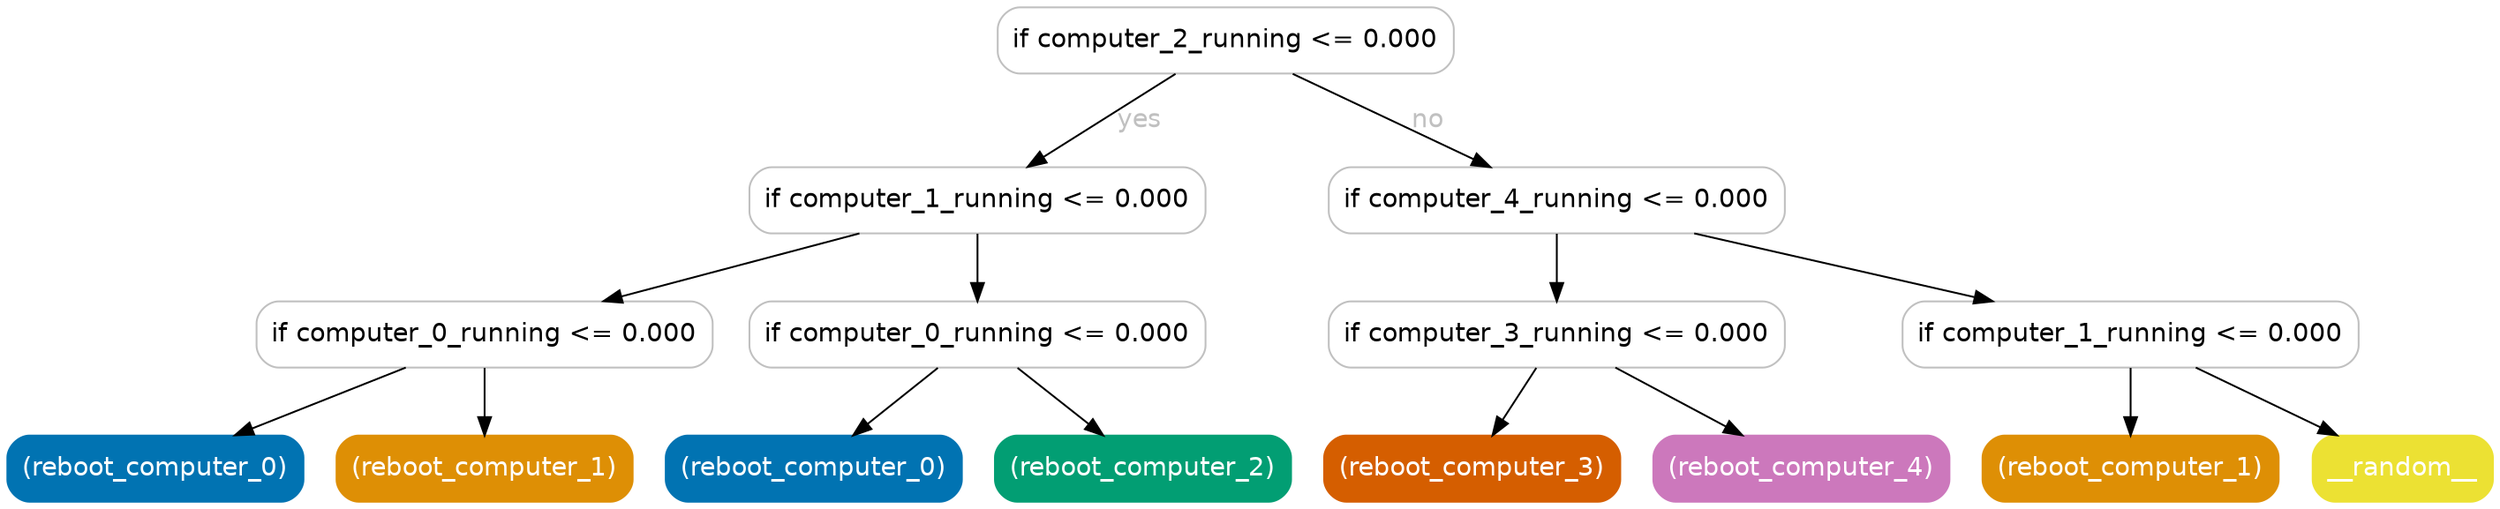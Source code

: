 digraph Tree {
	graph [bb="0,0,1351.5,269"];
	node [color=gray,
		fillcolor=white,
		fontname=helvetica,
		label="\N",
		shape=box,
		style="filled, rounded"
	];
	edge [fontname=helvetica];
	0	[height=0.5,
		label="if computer_2_running <= 0.000",
		pos="662.5,251",
		width=3.4444];
	1	[height=0.5,
		label="if computer_1_running <= 0.000",
		pos="527.5,164",
		width=3.4444];
	0 -> 1	[fontcolor=gray,
		label=yes,
		lp="616,207.5",
		pos="e,554.78,182.18 635.18,232.8 614.5,219.78 585.92,201.78 563.39,187.6"];
	8	[height=0.5,
		label="if computer_4_running <= 0.000",
		pos="842.5,164",
		width=3.4444];
	0 -> 8	[fontcolor=gray,
		label=no,
		lp="772.5,207.5",
		pos="e,806.44,182.03 698.93,232.8 727.32,219.39 766.9,200.7 797.31,186.34"];
	2	[height=0.5,
		label="if computer_0_running <= 0.000",
		pos="259.5,91",
		width=3.4444];
	1 -> 2	[fontcolor=gray,
		pos="e,324.1,109.11 463.31,145.99 424.4,135.68 374.59,122.49 333.95,111.72"];
	5	[height=0.5,
		label="if computer_0_running <= 0.000",
		pos="527.5,91",
		width=3.4444];
	1 -> 5	[fontcolor=gray,
		pos="e,527.5,109.03 527.5,145.81 527.5,137.79 527.5,128.05 527.5,119.07"];
	3	[color="#0173b2",
		fillcolor="#0173b2",
		fontcolor=white,
		height=0.5,
		label="(reboot_computer_0)",
		pos="80.5,18",
		width=2.2361];
	2 -> 3	[fontcolor=gray,
		pos="e,123.65,36.114 216.63,72.994 191.57,63.055 159.75,50.434 133.18,39.894"];
	4	[color="#de8f05",
		fillcolor="#de8f05",
		fontcolor=white,
		height=0.5,
		label="(reboot_computer_1)",
		pos="259.5,18",
		width=2.2361];
	2 -> 4	[fontcolor=gray,
		pos="e,259.5,36.029 259.5,72.813 259.5,64.789 259.5,55.047 259.5,46.069"];
	6	[color="#0173b2",
		fillcolor="#0173b2",
		fontcolor=white,
		height=0.5,
		label="(reboot_computer_0)",
		pos="438.5,18",
		width=2.2361];
	5 -> 6	[fontcolor=gray,
		pos="e,459.85,36.029 505.96,72.813 494.48,63.656 480.19,52.26 467.73,42.316"];
	7	[color="#029e73",
		fillcolor="#029e73",
		fontcolor=white,
		height=0.5,
		label="(reboot_computer_2)",
		pos="617.5,18",
		width=2.2361];
	5 -> 7	[fontcolor=gray,
		pos="e,595.91,36.029 549.29,72.813 560.89,63.656 575.34,52.26 587.94,42.316"];
	9	[height=0.5,
		label="if computer_3_running <= 0.000",
		pos="842.5,91",
		width=3.4444];
	8 -> 9	[fontcolor=gray,
		pos="e,842.5,109.03 842.5,145.81 842.5,137.79 842.5,128.05 842.5,119.07"];
	12	[height=0.5,
		label="if computer_1_running <= 0.000",
		pos="1154.5,91",
		width=3.4444];
	8 -> 12	[fontcolor=gray,
		pos="e,1079.6,109.05 917.23,145.99 963.1,135.56 1022,122.16 1069.6,111.32"];
	10	[color="#d55e00",
		fillcolor="#d55e00",
		fontcolor=white,
		height=0.5,
		label="(reboot_computer_3)",
		pos="796.5,18",
		width=2.2361];
	9 -> 10	[fontcolor=gray,
		pos="e,807.53,36.029 831.36,72.813 825.88,64.353 819.17,53.984 813.09,44.612"];
	11	[color="#cc78bc",
		fillcolor="#cc78bc",
		fontcolor=white,
		height=0.5,
		label="(reboot_computer_4)",
		pos="975.5,18",
		width=2.2361];
	9 -> 11	[fontcolor=gray,
		pos="e,943.44,36.114 874.36,72.994 892.4,63.361 915.17,51.207 934.53,40.87"];
	13	[color="#de8f05",
		fillcolor="#de8f05",
		fontcolor=white,
		height=0.5,
		label="(reboot_computer_1)",
		pos="1154.5,18",
		width=2.2361];
	12 -> 13	[fontcolor=gray,
		pos="e,1154.5,36.029 1154.5,72.813 1154.5,64.789 1154.5,55.047 1154.5,46.069"];
	14	[color="#ece133",
		fillcolor="#ece133",
		fontcolor=white,
		height=0.5,
		label=__random__,
		pos="1302.5,18",
		width=1.3611];
	12 -> 14	[fontcolor=gray,
		pos="e,1266.8,36.114 1189.9,72.994 1210.3,63.23 1236.1,50.876 1257.8,40.451"];
}
